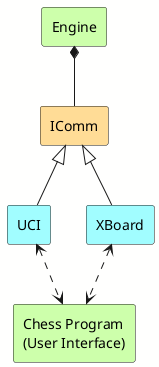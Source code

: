 @startuml comm
skinparam shadowing false
skinparam componentStyle rectangle
skinparam backgroundColor #FFFFFE

hide empty methods
hide empty members

component "Engine" as Engine #cdffab
component IComm #ffdc96
component "UCI" as Uci #a1fdff
component "XBoard" as XBoard #a1fdff
component "Chess Program\n(User Interface)" as GUI #cdffab

Engine *-- IComm
IComm <|-- Uci
IComm <|-- XBoard
Uci <..> GUI
XBoard <..> GUI
@enduml